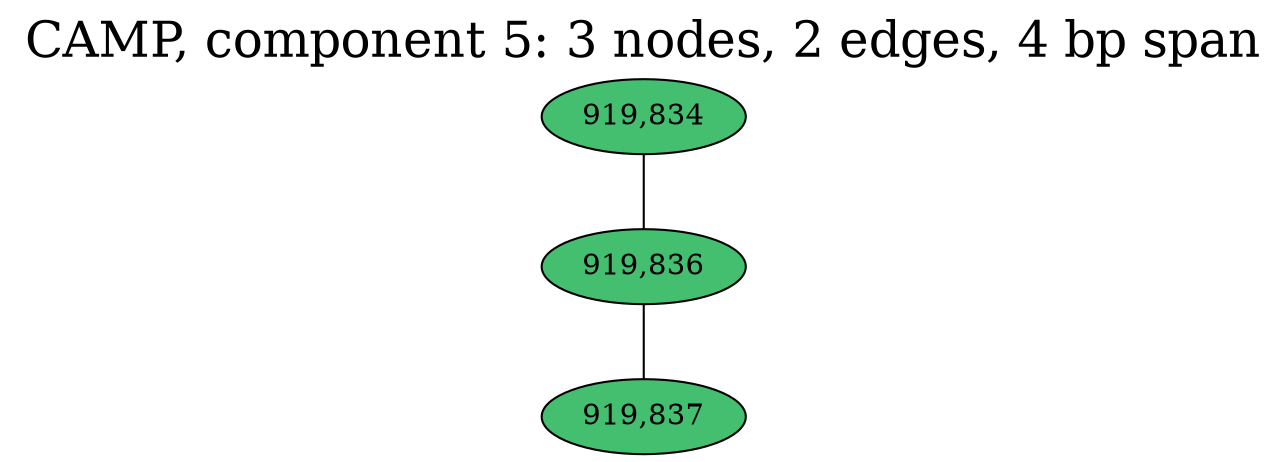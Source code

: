 graph CAMP_cc5 {
	overlap="prism50";
	outputorder="edgesfirst";
	node [style="filled"];
	label="CAMP, component 5: 3 nodes, 2 edges, 4 bp span";
	labelloc="t";
	fontsize=24;
	"919,834" [fillcolor="#44bf70", fontcolor="#000000"];
	"919,836" [fillcolor="#44bf70", fontcolor="#000000"];
	"919,837" [fillcolor="#44bf70", fontcolor="#000000"];
	"919,834" -- "919,836";
	"919,836" -- "919,837";
}